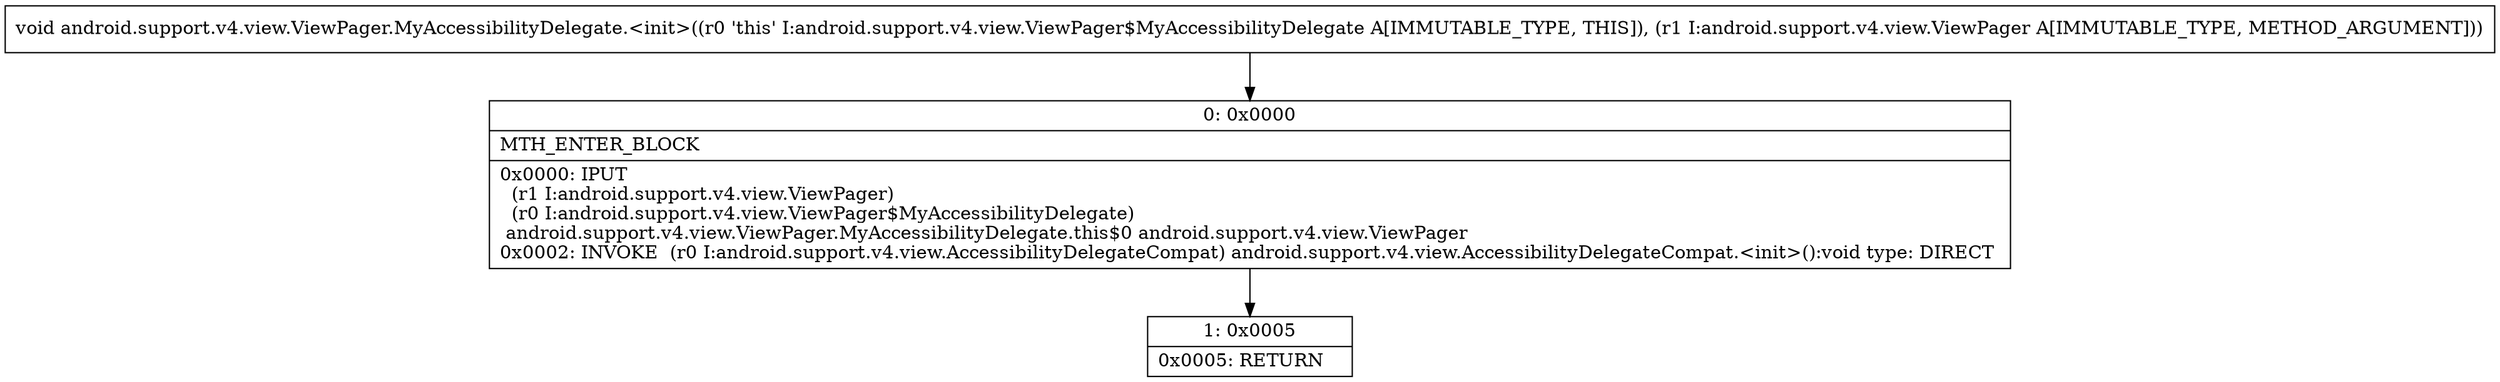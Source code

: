 digraph "CFG forandroid.support.v4.view.ViewPager.MyAccessibilityDelegate.\<init\>(Landroid\/support\/v4\/view\/ViewPager;)V" {
Node_0 [shape=record,label="{0\:\ 0x0000|MTH_ENTER_BLOCK\l|0x0000: IPUT  \l  (r1 I:android.support.v4.view.ViewPager)\l  (r0 I:android.support.v4.view.ViewPager$MyAccessibilityDelegate)\l android.support.v4.view.ViewPager.MyAccessibilityDelegate.this$0 android.support.v4.view.ViewPager \l0x0002: INVOKE  (r0 I:android.support.v4.view.AccessibilityDelegateCompat) android.support.v4.view.AccessibilityDelegateCompat.\<init\>():void type: DIRECT \l}"];
Node_1 [shape=record,label="{1\:\ 0x0005|0x0005: RETURN   \l}"];
MethodNode[shape=record,label="{void android.support.v4.view.ViewPager.MyAccessibilityDelegate.\<init\>((r0 'this' I:android.support.v4.view.ViewPager$MyAccessibilityDelegate A[IMMUTABLE_TYPE, THIS]), (r1 I:android.support.v4.view.ViewPager A[IMMUTABLE_TYPE, METHOD_ARGUMENT])) }"];
MethodNode -> Node_0;
Node_0 -> Node_1;
}

